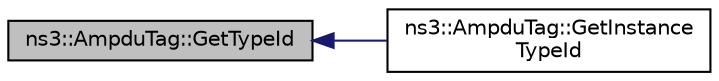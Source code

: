 digraph "ns3::AmpduTag::GetTypeId"
{
  edge [fontname="Helvetica",fontsize="10",labelfontname="Helvetica",labelfontsize="10"];
  node [fontname="Helvetica",fontsize="10",shape=record];
  rankdir="LR";
  Node1 [label="ns3::AmpduTag::GetTypeId",height=0.2,width=0.4,color="black", fillcolor="grey75", style="filled", fontcolor="black"];
  Node1 -> Node2 [dir="back",color="midnightblue",fontsize="10",style="solid"];
  Node2 [label="ns3::AmpduTag::GetInstance\lTypeId",height=0.2,width=0.4,color="black", fillcolor="white", style="filled",URL="$df/d26/classns3_1_1AmpduTag.html#ab4b9ad0ffc25bb4b8c3280050ac86bd9"];
}
